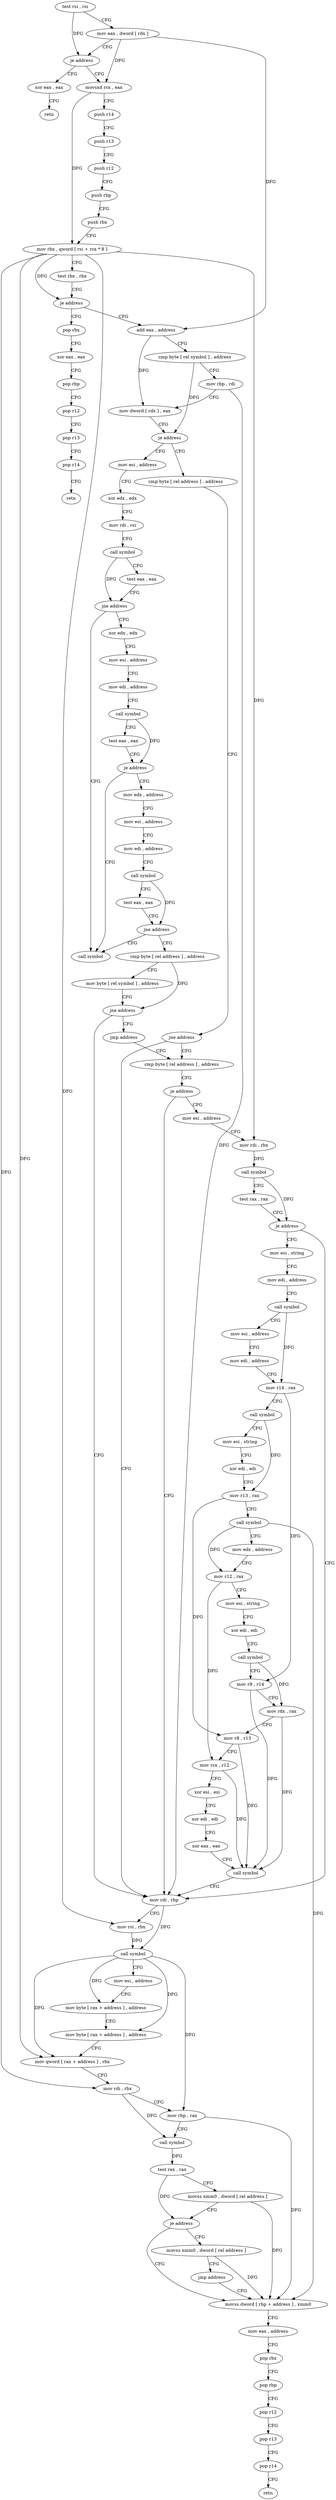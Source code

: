 digraph "func" {
"4267568" [label = "test rsi , rsi" ]
"4267571" [label = "mov eax , dword [ rdx ]" ]
"4267573" [label = "je address" ]
"4267928" [label = "xor eax , eax" ]
"4267579" [label = "movsxd rcx , eax" ]
"4267930" [label = "retn" ]
"4267582" [label = "push r14" ]
"4267584" [label = "push r13" ]
"4267586" [label = "push r12" ]
"4267588" [label = "push rbp" ]
"4267589" [label = "push rbx" ]
"4267590" [label = "mov rbx , qword [ rsi + rcx * 8 ]" ]
"4267594" [label = "test rbx , rbx" ]
"4267597" [label = "je address" ]
"4267936" [label = "pop rbx" ]
"4267603" [label = "add eax , address" ]
"4267937" [label = "xor eax , eax" ]
"4267939" [label = "pop rbp" ]
"4267940" [label = "pop r12" ]
"4267942" [label = "pop r13" ]
"4267944" [label = "pop r14" ]
"4267946" [label = "retn" ]
"4267606" [label = "cmp byte [ rel symbol ] , address" ]
"4267613" [label = "mov rbp , rdi" ]
"4267616" [label = "mov dword [ rdx ] , eax" ]
"4267618" [label = "je address" ]
"4267832" [label = "mov esi , address" ]
"4267624" [label = "cmp byte [ rel address ] , address" ]
"4267837" [label = "xor edx , edx" ]
"4267839" [label = "mov rdi , rsi" ]
"4267842" [label = "call symbol" ]
"4267847" [label = "test eax , eax" ]
"4267849" [label = "jne address" ]
"4267965" [label = "call symbol" ]
"4267851" [label = "xor edx , edx" ]
"4267631" [label = "jne address" ]
"4267751" [label = "mov rdi , rbp" ]
"4267633" [label = "cmp byte [ rel address ] , address" ]
"4267853" [label = "mov esi , address" ]
"4267858" [label = "mov edi , address" ]
"4267863" [label = "call symbol" ]
"4267868" [label = "test eax , eax" ]
"4267870" [label = "je address" ]
"4267872" [label = "mov edx , address" ]
"4267754" [label = "mov rsi , rbx" ]
"4267757" [label = "call symbol" ]
"4267762" [label = "mov esi , address" ]
"4267767" [label = "mov byte [ rax + address ] , address" ]
"4267771" [label = "mov byte [ rax + address ] , address" ]
"4267775" [label = "mov qword [ rax + address ] , rbx" ]
"4267779" [label = "mov rdi , rbx" ]
"4267782" [label = "mov rbp , rax" ]
"4267785" [label = "call symbol" ]
"4267790" [label = "test rax , rax" ]
"4267793" [label = "movss xmm0 , dword [ rel address ]" ]
"4267801" [label = "je address" ]
"4267952" [label = "movss xmm0 , dword [ rel address ]" ]
"4267807" [label = "movss dword [ rbp + address ] , xmm0" ]
"4267640" [label = "je address" ]
"4267642" [label = "mov esi , address" ]
"4267877" [label = "mov esi , address" ]
"4267882" [label = "mov edi , address" ]
"4267887" [label = "call symbol" ]
"4267892" [label = "test eax , eax" ]
"4267894" [label = "jne address" ]
"4267896" [label = "cmp byte [ rel address ] , address" ]
"4267960" [label = "jmp address" ]
"4267812" [label = "mov eax , address" ]
"4267817" [label = "pop rbx" ]
"4267818" [label = "pop rbp" ]
"4267819" [label = "pop r12" ]
"4267821" [label = "pop r13" ]
"4267823" [label = "pop r14" ]
"4267825" [label = "retn" ]
"4267647" [label = "mov rdi , rbx" ]
"4267650" [label = "call symbol" ]
"4267655" [label = "test rax , rax" ]
"4267658" [label = "je address" ]
"4267660" [label = "mov esi , string" ]
"4267903" [label = "mov byte [ rel symbol ] , address" ]
"4267910" [label = "jne address" ]
"4267916" [label = "jmp address" ]
"4267665" [label = "mov edi , address" ]
"4267670" [label = "call symbol" ]
"4267675" [label = "mov esi , address" ]
"4267680" [label = "mov edi , address" ]
"4267685" [label = "mov r14 , rax" ]
"4267688" [label = "call symbol" ]
"4267693" [label = "mov esi , string" ]
"4267698" [label = "xor edi , edi" ]
"4267700" [label = "mov r13 , rax" ]
"4267703" [label = "call symbol" ]
"4267708" [label = "mov edx , address" ]
"4267713" [label = "mov r12 , rax" ]
"4267716" [label = "mov esi , string" ]
"4267721" [label = "xor edi , edi" ]
"4267723" [label = "call symbol" ]
"4267728" [label = "mov r9 , r14" ]
"4267731" [label = "mov rdx , rax" ]
"4267734" [label = "mov r8 , r13" ]
"4267737" [label = "mov rcx , r12" ]
"4267740" [label = "xor esi , esi" ]
"4267742" [label = "xor edi , edi" ]
"4267744" [label = "xor eax , eax" ]
"4267746" [label = "call symbol" ]
"4267568" -> "4267571" [ label = "CFG" ]
"4267568" -> "4267573" [ label = "DFG" ]
"4267571" -> "4267573" [ label = "CFG" ]
"4267571" -> "4267579" [ label = "DFG" ]
"4267571" -> "4267603" [ label = "DFG" ]
"4267573" -> "4267928" [ label = "CFG" ]
"4267573" -> "4267579" [ label = "CFG" ]
"4267928" -> "4267930" [ label = "CFG" ]
"4267579" -> "4267582" [ label = "CFG" ]
"4267579" -> "4267590" [ label = "DFG" ]
"4267582" -> "4267584" [ label = "CFG" ]
"4267584" -> "4267586" [ label = "CFG" ]
"4267586" -> "4267588" [ label = "CFG" ]
"4267588" -> "4267589" [ label = "CFG" ]
"4267589" -> "4267590" [ label = "CFG" ]
"4267590" -> "4267594" [ label = "CFG" ]
"4267590" -> "4267597" [ label = "DFG" ]
"4267590" -> "4267754" [ label = "DFG" ]
"4267590" -> "4267775" [ label = "DFG" ]
"4267590" -> "4267779" [ label = "DFG" ]
"4267590" -> "4267647" [ label = "DFG" ]
"4267594" -> "4267597" [ label = "CFG" ]
"4267597" -> "4267936" [ label = "CFG" ]
"4267597" -> "4267603" [ label = "CFG" ]
"4267936" -> "4267937" [ label = "CFG" ]
"4267603" -> "4267606" [ label = "CFG" ]
"4267603" -> "4267616" [ label = "DFG" ]
"4267937" -> "4267939" [ label = "CFG" ]
"4267939" -> "4267940" [ label = "CFG" ]
"4267940" -> "4267942" [ label = "CFG" ]
"4267942" -> "4267944" [ label = "CFG" ]
"4267944" -> "4267946" [ label = "CFG" ]
"4267606" -> "4267613" [ label = "CFG" ]
"4267606" -> "4267618" [ label = "DFG" ]
"4267613" -> "4267616" [ label = "CFG" ]
"4267613" -> "4267751" [ label = "DFG" ]
"4267616" -> "4267618" [ label = "CFG" ]
"4267618" -> "4267832" [ label = "CFG" ]
"4267618" -> "4267624" [ label = "CFG" ]
"4267832" -> "4267837" [ label = "CFG" ]
"4267624" -> "4267631" [ label = "CFG" ]
"4267837" -> "4267839" [ label = "CFG" ]
"4267839" -> "4267842" [ label = "CFG" ]
"4267842" -> "4267847" [ label = "CFG" ]
"4267842" -> "4267849" [ label = "DFG" ]
"4267847" -> "4267849" [ label = "CFG" ]
"4267849" -> "4267965" [ label = "CFG" ]
"4267849" -> "4267851" [ label = "CFG" ]
"4267851" -> "4267853" [ label = "CFG" ]
"4267631" -> "4267751" [ label = "CFG" ]
"4267631" -> "4267633" [ label = "CFG" ]
"4267751" -> "4267754" [ label = "CFG" ]
"4267751" -> "4267757" [ label = "DFG" ]
"4267633" -> "4267640" [ label = "CFG" ]
"4267853" -> "4267858" [ label = "CFG" ]
"4267858" -> "4267863" [ label = "CFG" ]
"4267863" -> "4267868" [ label = "CFG" ]
"4267863" -> "4267870" [ label = "DFG" ]
"4267868" -> "4267870" [ label = "CFG" ]
"4267870" -> "4267965" [ label = "CFG" ]
"4267870" -> "4267872" [ label = "CFG" ]
"4267872" -> "4267877" [ label = "CFG" ]
"4267754" -> "4267757" [ label = "DFG" ]
"4267757" -> "4267762" [ label = "CFG" ]
"4267757" -> "4267767" [ label = "DFG" ]
"4267757" -> "4267771" [ label = "DFG" ]
"4267757" -> "4267775" [ label = "DFG" ]
"4267757" -> "4267782" [ label = "DFG" ]
"4267762" -> "4267767" [ label = "CFG" ]
"4267767" -> "4267771" [ label = "CFG" ]
"4267771" -> "4267775" [ label = "CFG" ]
"4267775" -> "4267779" [ label = "CFG" ]
"4267779" -> "4267782" [ label = "CFG" ]
"4267779" -> "4267785" [ label = "DFG" ]
"4267782" -> "4267785" [ label = "CFG" ]
"4267782" -> "4267807" [ label = "DFG" ]
"4267785" -> "4267790" [ label = "DFG" ]
"4267790" -> "4267793" [ label = "CFG" ]
"4267790" -> "4267801" [ label = "DFG" ]
"4267793" -> "4267801" [ label = "CFG" ]
"4267793" -> "4267807" [ label = "DFG" ]
"4267801" -> "4267952" [ label = "CFG" ]
"4267801" -> "4267807" [ label = "CFG" ]
"4267952" -> "4267960" [ label = "CFG" ]
"4267952" -> "4267807" [ label = "DFG" ]
"4267807" -> "4267812" [ label = "CFG" ]
"4267640" -> "4267751" [ label = "CFG" ]
"4267640" -> "4267642" [ label = "CFG" ]
"4267642" -> "4267647" [ label = "CFG" ]
"4267877" -> "4267882" [ label = "CFG" ]
"4267882" -> "4267887" [ label = "CFG" ]
"4267887" -> "4267892" [ label = "CFG" ]
"4267887" -> "4267894" [ label = "DFG" ]
"4267892" -> "4267894" [ label = "CFG" ]
"4267894" -> "4267965" [ label = "CFG" ]
"4267894" -> "4267896" [ label = "CFG" ]
"4267896" -> "4267903" [ label = "CFG" ]
"4267896" -> "4267910" [ label = "DFG" ]
"4267960" -> "4267807" [ label = "CFG" ]
"4267812" -> "4267817" [ label = "CFG" ]
"4267817" -> "4267818" [ label = "CFG" ]
"4267818" -> "4267819" [ label = "CFG" ]
"4267819" -> "4267821" [ label = "CFG" ]
"4267821" -> "4267823" [ label = "CFG" ]
"4267823" -> "4267825" [ label = "CFG" ]
"4267647" -> "4267650" [ label = "DFG" ]
"4267650" -> "4267655" [ label = "CFG" ]
"4267650" -> "4267658" [ label = "DFG" ]
"4267655" -> "4267658" [ label = "CFG" ]
"4267658" -> "4267751" [ label = "CFG" ]
"4267658" -> "4267660" [ label = "CFG" ]
"4267660" -> "4267665" [ label = "CFG" ]
"4267903" -> "4267910" [ label = "CFG" ]
"4267910" -> "4267751" [ label = "CFG" ]
"4267910" -> "4267916" [ label = "CFG" ]
"4267916" -> "4267633" [ label = "CFG" ]
"4267665" -> "4267670" [ label = "CFG" ]
"4267670" -> "4267675" [ label = "CFG" ]
"4267670" -> "4267685" [ label = "DFG" ]
"4267675" -> "4267680" [ label = "CFG" ]
"4267680" -> "4267685" [ label = "CFG" ]
"4267685" -> "4267688" [ label = "CFG" ]
"4267685" -> "4267728" [ label = "DFG" ]
"4267688" -> "4267693" [ label = "CFG" ]
"4267688" -> "4267700" [ label = "DFG" ]
"4267693" -> "4267698" [ label = "CFG" ]
"4267698" -> "4267700" [ label = "CFG" ]
"4267700" -> "4267703" [ label = "CFG" ]
"4267700" -> "4267734" [ label = "DFG" ]
"4267703" -> "4267708" [ label = "CFG" ]
"4267703" -> "4267807" [ label = "DFG" ]
"4267703" -> "4267713" [ label = "DFG" ]
"4267708" -> "4267713" [ label = "CFG" ]
"4267713" -> "4267716" [ label = "CFG" ]
"4267713" -> "4267737" [ label = "DFG" ]
"4267716" -> "4267721" [ label = "CFG" ]
"4267721" -> "4267723" [ label = "CFG" ]
"4267723" -> "4267728" [ label = "CFG" ]
"4267723" -> "4267731" [ label = "DFG" ]
"4267728" -> "4267731" [ label = "CFG" ]
"4267728" -> "4267746" [ label = "DFG" ]
"4267731" -> "4267734" [ label = "CFG" ]
"4267731" -> "4267746" [ label = "DFG" ]
"4267734" -> "4267737" [ label = "CFG" ]
"4267734" -> "4267746" [ label = "DFG" ]
"4267737" -> "4267740" [ label = "CFG" ]
"4267737" -> "4267746" [ label = "DFG" ]
"4267740" -> "4267742" [ label = "CFG" ]
"4267742" -> "4267744" [ label = "CFG" ]
"4267744" -> "4267746" [ label = "CFG" ]
"4267746" -> "4267751" [ label = "CFG" ]
}
